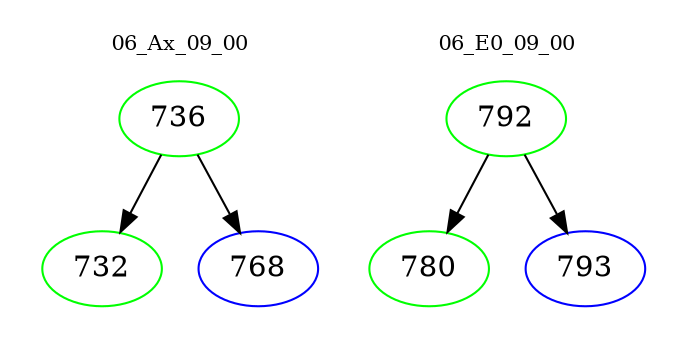 digraph{
subgraph cluster_0 {
color = white
label = "06_Ax_09_00";
fontsize=10;
T0_736 [label="736", color="green"]
T0_736 -> T0_732 [color="black"]
T0_732 [label="732", color="green"]
T0_736 -> T0_768 [color="black"]
T0_768 [label="768", color="blue"]
}
subgraph cluster_1 {
color = white
label = "06_E0_09_00";
fontsize=10;
T1_792 [label="792", color="green"]
T1_792 -> T1_780 [color="black"]
T1_780 [label="780", color="green"]
T1_792 -> T1_793 [color="black"]
T1_793 [label="793", color="blue"]
}
}
